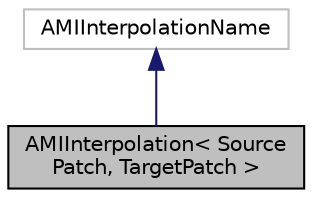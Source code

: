 digraph "AMIInterpolation&lt; SourcePatch, TargetPatch &gt;"
{
  bgcolor="transparent";
  edge [fontname="Helvetica",fontsize="10",labelfontname="Helvetica",labelfontsize="10"];
  node [fontname="Helvetica",fontsize="10",shape=record];
  Node2 [label="AMIInterpolation\< Source\lPatch, TargetPatch \>",height=0.2,width=0.4,color="black", fillcolor="grey75", style="filled", fontcolor="black"];
  Node3 -> Node2 [dir="back",color="midnightblue",fontsize="10",style="solid",fontname="Helvetica"];
  Node3 [label="AMIInterpolationName",height=0.2,width=0.4,color="grey75"];
}
